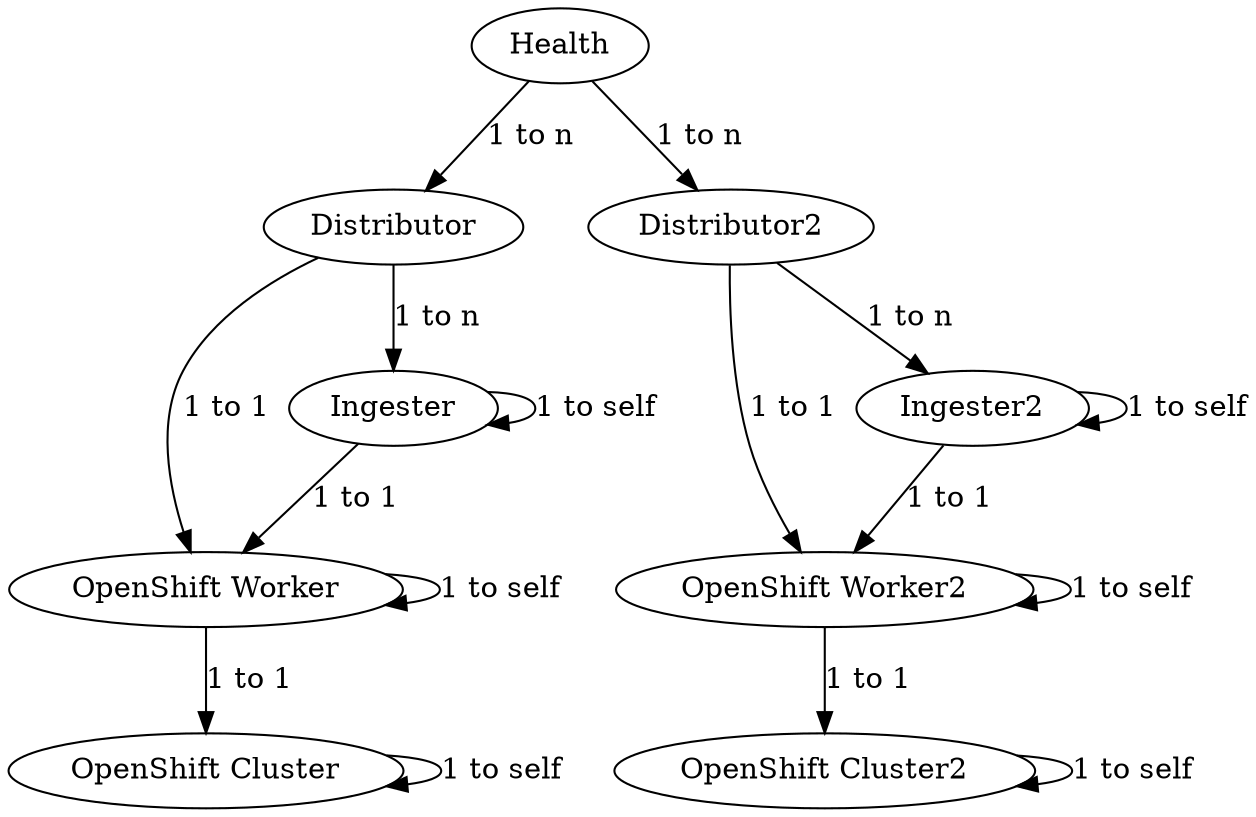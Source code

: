 digraph RBN {
    W [label="OpenShift Worker", func="one(OpenShift Worker) & one(OpenShift Cluster)", instances=8];
    C [label="OpenShift Cluster", func="copy", instances=2];

    H [label="Health", func="one", instances=1];
    D [label="Distributor", func="one(OpenShift Worker) & one(Ingester)", instances=2];
    I [label="Ingester", func="copy", instances=2];

    H -> D [label="1 to n"];
    H -> D2 [label="1 to n"];
    D -> I [label="1 to n"];
    I -> I [label="1 to self"];

    D -> W [label="1 to 1"];
    I -> W [label="1 to 1"];

    W -> W [label="1 to self"];
    W -> C [label="1 to 1"];
    C -> C [label="1 to self"];


    W2 [label="OpenShift Worker2", func="one(OpenShift Worker2) & one(OpenShift Cluster2)", instances=8];
    C2 [label="OpenShift Cluster2", func="copy", instances=2];

    D2 [label="Distributor2", func="one(OpenShift Worker2) & one(Ingester2)", instances=2];
    I2 [label="Ingester2", func="copy", instances=2];

    D2 -> I2 [label="1 to n"];
    I2 -> I2 [label="1 to self"];

    D2 -> W2 [label="1 to 1"];
    I2 -> W2 [label="1 to 1"];

    W2 -> W2 [label="1 to self"];
    W2 -> C2 [label="1 to 1"];
    C2 -> C2 [label="1 to self"];
}

